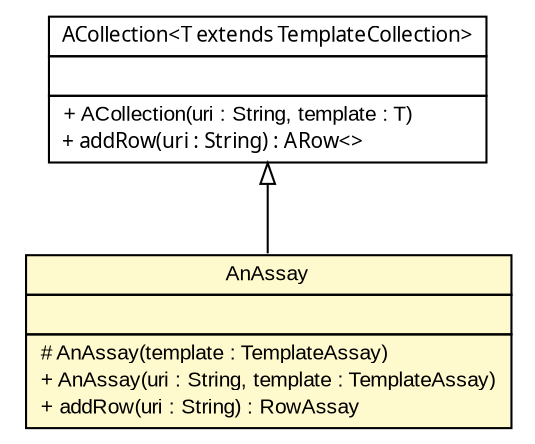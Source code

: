 #!/usr/local/bin/dot
#
# Class diagram 
# Generated by UmlGraph version 4.6 (http://www.spinellis.gr/sw/umlgraph)
#

digraph G {
	edge [fontname="arial",fontsize=10,labelfontname="arial",labelfontsize=10];
	node [fontname="arial",fontsize=10,shape=plaintext];
	// net.toxbank.isa.AnAssay
	c724 [label=<<table border="0" cellborder="1" cellspacing="0" cellpadding="2" port="p" bgcolor="lemonChiffon" href="./AnAssay.html">
		<tr><td><table border="0" cellspacing="0" cellpadding="1">
			<tr><td> AnAssay </td></tr>
		</table></td></tr>
		<tr><td><table border="0" cellspacing="0" cellpadding="1">
			<tr><td align="left">  </td></tr>
		</table></td></tr>
		<tr><td><table border="0" cellspacing="0" cellpadding="1">
			<tr><td align="left"> # AnAssay(template : TemplateAssay) </td></tr>
			<tr><td align="left"> + AnAssay(uri : String, template : TemplateAssay) </td></tr>
			<tr><td align="left"> + addRow(uri : String) : RowAssay </td></tr>
		</table></td></tr>
		</table>>, fontname="arial", fontcolor="black", fontsize=10.0];
	// net.toxbank.isa.ACollection<T extends net.toxbank.isa.TemplateCollection>
	c725 [label=<<table border="0" cellborder="1" cellspacing="0" cellpadding="2" port="p" href="./ACollection.html">
		<tr><td><table border="0" cellspacing="0" cellpadding="1">
			<tr><td><font face="ariali"> ACollection&lt;T extends TemplateCollection&gt; </font></td></tr>
		</table></td></tr>
		<tr><td><table border="0" cellspacing="0" cellpadding="1">
			<tr><td align="left">  </td></tr>
		</table></td></tr>
		<tr><td><table border="0" cellspacing="0" cellpadding="1">
			<tr><td align="left"> + ACollection(uri : String, template : T) </td></tr>
			<tr><td align="left"><font face="ariali" point-size="10.0"> + addRow(uri : String) : ARow&lt;&gt; </font></td></tr>
		</table></td></tr>
		</table>>, fontname="arial", fontcolor="black", fontsize=10.0];
	//net.toxbank.isa.AnAssay extends net.toxbank.isa.ACollection<net.toxbank.isa.TemplateAssay>
	c725:p -> c724:p [dir=back,arrowtail=empty];
}

